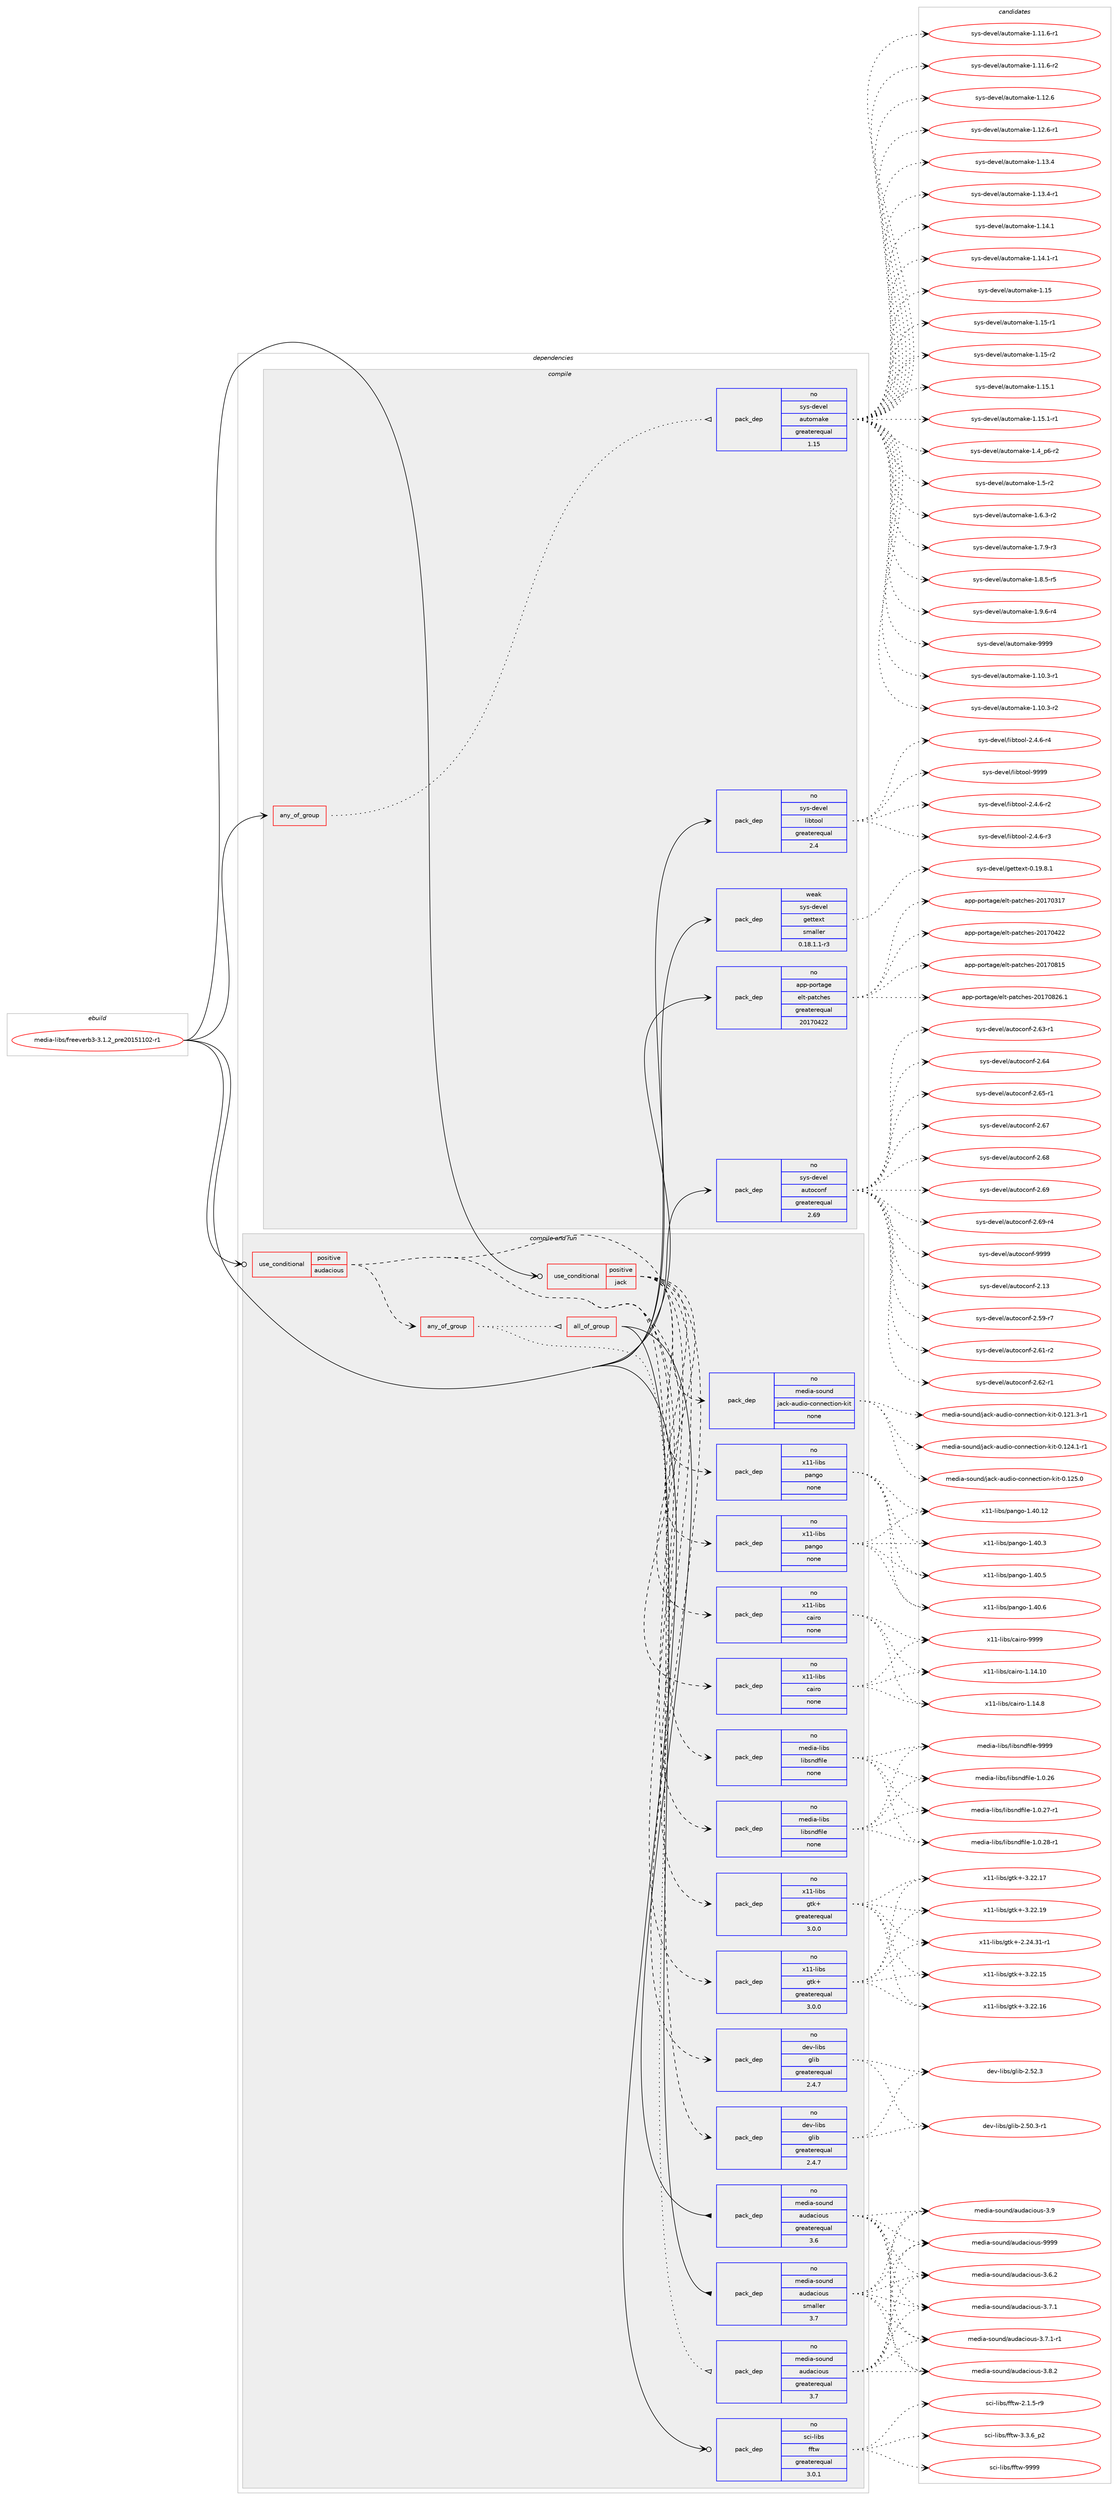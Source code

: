 digraph prolog {

# *************
# Graph options
# *************

newrank=true;
concentrate=true;
compound=true;
graph [rankdir=LR,fontname=Helvetica,fontsize=10,ranksep=1.5];#, ranksep=2.5, nodesep=0.2];
edge  [arrowhead=vee];
node  [fontname=Helvetica,fontsize=10];

# **********
# The ebuild
# **********

subgraph cluster_leftcol {
color=gray;
rank=same;
label=<<i>ebuild</i>>;
id [label="media-libs/freeverb3-3.1.2_pre20151102-r1", color=red, width=4, href="../media-libs/freeverb3-3.1.2_pre20151102-r1.svg"];
}

# ****************
# The dependencies
# ****************

subgraph cluster_midcol {
color=gray;
label=<<i>dependencies</i>>;
subgraph cluster_compile {
fillcolor="#eeeeee";
style=filled;
label=<<i>compile</i>>;
subgraph any5390 {
dependency360379 [label=<<TABLE BORDER="0" CELLBORDER="1" CELLSPACING="0" CELLPADDING="4"><TR><TD CELLPADDING="10">any_of_group</TD></TR></TABLE>>, shape=none, color=red];subgraph pack265943 {
dependency360380 [label=<<TABLE BORDER="0" CELLBORDER="1" CELLSPACING="0" CELLPADDING="4" WIDTH="220"><TR><TD ROWSPAN="6" CELLPADDING="30">pack_dep</TD></TR><TR><TD WIDTH="110">no</TD></TR><TR><TD>sys-devel</TD></TR><TR><TD>automake</TD></TR><TR><TD>greaterequal</TD></TR><TR><TD>1.15</TD></TR></TABLE>>, shape=none, color=blue];
}
dependency360379:e -> dependency360380:w [weight=20,style="dotted",arrowhead="oinv"];
}
id:e -> dependency360379:w [weight=20,style="solid",arrowhead="vee"];
subgraph pack265944 {
dependency360381 [label=<<TABLE BORDER="0" CELLBORDER="1" CELLSPACING="0" CELLPADDING="4" WIDTH="220"><TR><TD ROWSPAN="6" CELLPADDING="30">pack_dep</TD></TR><TR><TD WIDTH="110">no</TD></TR><TR><TD>app-portage</TD></TR><TR><TD>elt-patches</TD></TR><TR><TD>greaterequal</TD></TR><TR><TD>20170422</TD></TR></TABLE>>, shape=none, color=blue];
}
id:e -> dependency360381:w [weight=20,style="solid",arrowhead="vee"];
subgraph pack265945 {
dependency360382 [label=<<TABLE BORDER="0" CELLBORDER="1" CELLSPACING="0" CELLPADDING="4" WIDTH="220"><TR><TD ROWSPAN="6" CELLPADDING="30">pack_dep</TD></TR><TR><TD WIDTH="110">no</TD></TR><TR><TD>sys-devel</TD></TR><TR><TD>autoconf</TD></TR><TR><TD>greaterequal</TD></TR><TR><TD>2.69</TD></TR></TABLE>>, shape=none, color=blue];
}
id:e -> dependency360382:w [weight=20,style="solid",arrowhead="vee"];
subgraph pack265946 {
dependency360383 [label=<<TABLE BORDER="0" CELLBORDER="1" CELLSPACING="0" CELLPADDING="4" WIDTH="220"><TR><TD ROWSPAN="6" CELLPADDING="30">pack_dep</TD></TR><TR><TD WIDTH="110">no</TD></TR><TR><TD>sys-devel</TD></TR><TR><TD>libtool</TD></TR><TR><TD>greaterequal</TD></TR><TR><TD>2.4</TD></TR></TABLE>>, shape=none, color=blue];
}
id:e -> dependency360383:w [weight=20,style="solid",arrowhead="vee"];
subgraph pack265947 {
dependency360384 [label=<<TABLE BORDER="0" CELLBORDER="1" CELLSPACING="0" CELLPADDING="4" WIDTH="220"><TR><TD ROWSPAN="6" CELLPADDING="30">pack_dep</TD></TR><TR><TD WIDTH="110">weak</TD></TR><TR><TD>sys-devel</TD></TR><TR><TD>gettext</TD></TR><TR><TD>smaller</TD></TR><TR><TD>0.18.1.1-r3</TD></TR></TABLE>>, shape=none, color=blue];
}
id:e -> dependency360384:w [weight=20,style="solid",arrowhead="vee"];
}
subgraph cluster_compileandrun {
fillcolor="#eeeeee";
style=filled;
label=<<i>compile and run</i>>;
subgraph cond88918 {
dependency360385 [label=<<TABLE BORDER="0" CELLBORDER="1" CELLSPACING="0" CELLPADDING="4"><TR><TD ROWSPAN="3" CELLPADDING="10">use_conditional</TD></TR><TR><TD>positive</TD></TR><TR><TD>audacious</TD></TR></TABLE>>, shape=none, color=red];
subgraph any5391 {
dependency360386 [label=<<TABLE BORDER="0" CELLBORDER="1" CELLSPACING="0" CELLPADDING="4"><TR><TD CELLPADDING="10">any_of_group</TD></TR></TABLE>>, shape=none, color=red];subgraph pack265948 {
dependency360387 [label=<<TABLE BORDER="0" CELLBORDER="1" CELLSPACING="0" CELLPADDING="4" WIDTH="220"><TR><TD ROWSPAN="6" CELLPADDING="30">pack_dep</TD></TR><TR><TD WIDTH="110">no</TD></TR><TR><TD>media-sound</TD></TR><TR><TD>audacious</TD></TR><TR><TD>greaterequal</TD></TR><TR><TD>3.7</TD></TR></TABLE>>, shape=none, color=blue];
}
dependency360386:e -> dependency360387:w [weight=20,style="dotted",arrowhead="oinv"];
subgraph all131 {
dependency360388 [label=<<TABLE BORDER="0" CELLBORDER="1" CELLSPACING="0" CELLPADDING="4"><TR><TD CELLPADDING="10">all_of_group</TD></TR></TABLE>>, shape=none, color=red];subgraph pack265949 {
dependency360389 [label=<<TABLE BORDER="0" CELLBORDER="1" CELLSPACING="0" CELLPADDING="4" WIDTH="220"><TR><TD ROWSPAN="6" CELLPADDING="30">pack_dep</TD></TR><TR><TD WIDTH="110">no</TD></TR><TR><TD>media-sound</TD></TR><TR><TD>audacious</TD></TR><TR><TD>greaterequal</TD></TR><TR><TD>3.6</TD></TR></TABLE>>, shape=none, color=blue];
}
dependency360388:e -> dependency360389:w [weight=20,style="solid",arrowhead="inv"];
subgraph pack265950 {
dependency360390 [label=<<TABLE BORDER="0" CELLBORDER="1" CELLSPACING="0" CELLPADDING="4" WIDTH="220"><TR><TD ROWSPAN="6" CELLPADDING="30">pack_dep</TD></TR><TR><TD WIDTH="110">no</TD></TR><TR><TD>media-sound</TD></TR><TR><TD>audacious</TD></TR><TR><TD>smaller</TD></TR><TR><TD>3.7</TD></TR></TABLE>>, shape=none, color=blue];
}
dependency360388:e -> dependency360390:w [weight=20,style="solid",arrowhead="inv"];
}
dependency360386:e -> dependency360388:w [weight=20,style="dotted",arrowhead="oinv"];
}
dependency360385:e -> dependency360386:w [weight=20,style="dashed",arrowhead="vee"];
subgraph pack265951 {
dependency360391 [label=<<TABLE BORDER="0" CELLBORDER="1" CELLSPACING="0" CELLPADDING="4" WIDTH="220"><TR><TD ROWSPAN="6" CELLPADDING="30">pack_dep</TD></TR><TR><TD WIDTH="110">no</TD></TR><TR><TD>dev-libs</TD></TR><TR><TD>glib</TD></TR><TR><TD>greaterequal</TD></TR><TR><TD>2.4.7</TD></TR></TABLE>>, shape=none, color=blue];
}
dependency360385:e -> dependency360391:w [weight=20,style="dashed",arrowhead="vee"];
subgraph pack265952 {
dependency360392 [label=<<TABLE BORDER="0" CELLBORDER="1" CELLSPACING="0" CELLPADDING="4" WIDTH="220"><TR><TD ROWSPAN="6" CELLPADDING="30">pack_dep</TD></TR><TR><TD WIDTH="110">no</TD></TR><TR><TD>x11-libs</TD></TR><TR><TD>gtk+</TD></TR><TR><TD>greaterequal</TD></TR><TR><TD>3.0.0</TD></TR></TABLE>>, shape=none, color=blue];
}
dependency360385:e -> dependency360392:w [weight=20,style="dashed",arrowhead="vee"];
subgraph pack265953 {
dependency360393 [label=<<TABLE BORDER="0" CELLBORDER="1" CELLSPACING="0" CELLPADDING="4" WIDTH="220"><TR><TD ROWSPAN="6" CELLPADDING="30">pack_dep</TD></TR><TR><TD WIDTH="110">no</TD></TR><TR><TD>x11-libs</TD></TR><TR><TD>pango</TD></TR><TR><TD>none</TD></TR><TR><TD></TD></TR></TABLE>>, shape=none, color=blue];
}
dependency360385:e -> dependency360393:w [weight=20,style="dashed",arrowhead="vee"];
subgraph pack265954 {
dependency360394 [label=<<TABLE BORDER="0" CELLBORDER="1" CELLSPACING="0" CELLPADDING="4" WIDTH="220"><TR><TD ROWSPAN="6" CELLPADDING="30">pack_dep</TD></TR><TR><TD WIDTH="110">no</TD></TR><TR><TD>x11-libs</TD></TR><TR><TD>cairo</TD></TR><TR><TD>none</TD></TR><TR><TD></TD></TR></TABLE>>, shape=none, color=blue];
}
dependency360385:e -> dependency360394:w [weight=20,style="dashed",arrowhead="vee"];
subgraph pack265955 {
dependency360395 [label=<<TABLE BORDER="0" CELLBORDER="1" CELLSPACING="0" CELLPADDING="4" WIDTH="220"><TR><TD ROWSPAN="6" CELLPADDING="30">pack_dep</TD></TR><TR><TD WIDTH="110">no</TD></TR><TR><TD>media-libs</TD></TR><TR><TD>libsndfile</TD></TR><TR><TD>none</TD></TR><TR><TD></TD></TR></TABLE>>, shape=none, color=blue];
}
dependency360385:e -> dependency360395:w [weight=20,style="dashed",arrowhead="vee"];
}
id:e -> dependency360385:w [weight=20,style="solid",arrowhead="odotvee"];
subgraph cond88919 {
dependency360396 [label=<<TABLE BORDER="0" CELLBORDER="1" CELLSPACING="0" CELLPADDING="4"><TR><TD ROWSPAN="3" CELLPADDING="10">use_conditional</TD></TR><TR><TD>positive</TD></TR><TR><TD>jack</TD></TR></TABLE>>, shape=none, color=red];
subgraph pack265956 {
dependency360397 [label=<<TABLE BORDER="0" CELLBORDER="1" CELLSPACING="0" CELLPADDING="4" WIDTH="220"><TR><TD ROWSPAN="6" CELLPADDING="30">pack_dep</TD></TR><TR><TD WIDTH="110">no</TD></TR><TR><TD>media-sound</TD></TR><TR><TD>jack-audio-connection-kit</TD></TR><TR><TD>none</TD></TR><TR><TD></TD></TR></TABLE>>, shape=none, color=blue];
}
dependency360396:e -> dependency360397:w [weight=20,style="dashed",arrowhead="vee"];
subgraph pack265957 {
dependency360398 [label=<<TABLE BORDER="0" CELLBORDER="1" CELLSPACING="0" CELLPADDING="4" WIDTH="220"><TR><TD ROWSPAN="6" CELLPADDING="30">pack_dep</TD></TR><TR><TD WIDTH="110">no</TD></TR><TR><TD>dev-libs</TD></TR><TR><TD>glib</TD></TR><TR><TD>greaterequal</TD></TR><TR><TD>2.4.7</TD></TR></TABLE>>, shape=none, color=blue];
}
dependency360396:e -> dependency360398:w [weight=20,style="dashed",arrowhead="vee"];
subgraph pack265958 {
dependency360399 [label=<<TABLE BORDER="0" CELLBORDER="1" CELLSPACING="0" CELLPADDING="4" WIDTH="220"><TR><TD ROWSPAN="6" CELLPADDING="30">pack_dep</TD></TR><TR><TD WIDTH="110">no</TD></TR><TR><TD>x11-libs</TD></TR><TR><TD>gtk+</TD></TR><TR><TD>greaterequal</TD></TR><TR><TD>3.0.0</TD></TR></TABLE>>, shape=none, color=blue];
}
dependency360396:e -> dependency360399:w [weight=20,style="dashed",arrowhead="vee"];
subgraph pack265959 {
dependency360400 [label=<<TABLE BORDER="0" CELLBORDER="1" CELLSPACING="0" CELLPADDING="4" WIDTH="220"><TR><TD ROWSPAN="6" CELLPADDING="30">pack_dep</TD></TR><TR><TD WIDTH="110">no</TD></TR><TR><TD>x11-libs</TD></TR><TR><TD>pango</TD></TR><TR><TD>none</TD></TR><TR><TD></TD></TR></TABLE>>, shape=none, color=blue];
}
dependency360396:e -> dependency360400:w [weight=20,style="dashed",arrowhead="vee"];
subgraph pack265960 {
dependency360401 [label=<<TABLE BORDER="0" CELLBORDER="1" CELLSPACING="0" CELLPADDING="4" WIDTH="220"><TR><TD ROWSPAN="6" CELLPADDING="30">pack_dep</TD></TR><TR><TD WIDTH="110">no</TD></TR><TR><TD>x11-libs</TD></TR><TR><TD>cairo</TD></TR><TR><TD>none</TD></TR><TR><TD></TD></TR></TABLE>>, shape=none, color=blue];
}
dependency360396:e -> dependency360401:w [weight=20,style="dashed",arrowhead="vee"];
subgraph pack265961 {
dependency360402 [label=<<TABLE BORDER="0" CELLBORDER="1" CELLSPACING="0" CELLPADDING="4" WIDTH="220"><TR><TD ROWSPAN="6" CELLPADDING="30">pack_dep</TD></TR><TR><TD WIDTH="110">no</TD></TR><TR><TD>media-libs</TD></TR><TR><TD>libsndfile</TD></TR><TR><TD>none</TD></TR><TR><TD></TD></TR></TABLE>>, shape=none, color=blue];
}
dependency360396:e -> dependency360402:w [weight=20,style="dashed",arrowhead="vee"];
}
id:e -> dependency360396:w [weight=20,style="solid",arrowhead="odotvee"];
subgraph pack265962 {
dependency360403 [label=<<TABLE BORDER="0" CELLBORDER="1" CELLSPACING="0" CELLPADDING="4" WIDTH="220"><TR><TD ROWSPAN="6" CELLPADDING="30">pack_dep</TD></TR><TR><TD WIDTH="110">no</TD></TR><TR><TD>sci-libs</TD></TR><TR><TD>fftw</TD></TR><TR><TD>greaterequal</TD></TR><TR><TD>3.0.1</TD></TR></TABLE>>, shape=none, color=blue];
}
id:e -> dependency360403:w [weight=20,style="solid",arrowhead="odotvee"];
}
subgraph cluster_run {
fillcolor="#eeeeee";
style=filled;
label=<<i>run</i>>;
}
}

# **************
# The candidates
# **************

subgraph cluster_choices {
rank=same;
color=gray;
label=<<i>candidates</i>>;

subgraph choice265943 {
color=black;
nodesep=1;
choice11512111545100101118101108479711711611110997107101454946494846514511449 [label="sys-devel/automake-1.10.3-r1", color=red, width=4,href="../sys-devel/automake-1.10.3-r1.svg"];
choice11512111545100101118101108479711711611110997107101454946494846514511450 [label="sys-devel/automake-1.10.3-r2", color=red, width=4,href="../sys-devel/automake-1.10.3-r2.svg"];
choice11512111545100101118101108479711711611110997107101454946494946544511449 [label="sys-devel/automake-1.11.6-r1", color=red, width=4,href="../sys-devel/automake-1.11.6-r1.svg"];
choice11512111545100101118101108479711711611110997107101454946494946544511450 [label="sys-devel/automake-1.11.6-r2", color=red, width=4,href="../sys-devel/automake-1.11.6-r2.svg"];
choice1151211154510010111810110847971171161111099710710145494649504654 [label="sys-devel/automake-1.12.6", color=red, width=4,href="../sys-devel/automake-1.12.6.svg"];
choice11512111545100101118101108479711711611110997107101454946495046544511449 [label="sys-devel/automake-1.12.6-r1", color=red, width=4,href="../sys-devel/automake-1.12.6-r1.svg"];
choice1151211154510010111810110847971171161111099710710145494649514652 [label="sys-devel/automake-1.13.4", color=red, width=4,href="../sys-devel/automake-1.13.4.svg"];
choice11512111545100101118101108479711711611110997107101454946495146524511449 [label="sys-devel/automake-1.13.4-r1", color=red, width=4,href="../sys-devel/automake-1.13.4-r1.svg"];
choice1151211154510010111810110847971171161111099710710145494649524649 [label="sys-devel/automake-1.14.1", color=red, width=4,href="../sys-devel/automake-1.14.1.svg"];
choice11512111545100101118101108479711711611110997107101454946495246494511449 [label="sys-devel/automake-1.14.1-r1", color=red, width=4,href="../sys-devel/automake-1.14.1-r1.svg"];
choice115121115451001011181011084797117116111109971071014549464953 [label="sys-devel/automake-1.15", color=red, width=4,href="../sys-devel/automake-1.15.svg"];
choice1151211154510010111810110847971171161111099710710145494649534511449 [label="sys-devel/automake-1.15-r1", color=red, width=4,href="../sys-devel/automake-1.15-r1.svg"];
choice1151211154510010111810110847971171161111099710710145494649534511450 [label="sys-devel/automake-1.15-r2", color=red, width=4,href="../sys-devel/automake-1.15-r2.svg"];
choice1151211154510010111810110847971171161111099710710145494649534649 [label="sys-devel/automake-1.15.1", color=red, width=4,href="../sys-devel/automake-1.15.1.svg"];
choice11512111545100101118101108479711711611110997107101454946495346494511449 [label="sys-devel/automake-1.15.1-r1", color=red, width=4,href="../sys-devel/automake-1.15.1-r1.svg"];
choice115121115451001011181011084797117116111109971071014549465295112544511450 [label="sys-devel/automake-1.4_p6-r2", color=red, width=4,href="../sys-devel/automake-1.4_p6-r2.svg"];
choice11512111545100101118101108479711711611110997107101454946534511450 [label="sys-devel/automake-1.5-r2", color=red, width=4,href="../sys-devel/automake-1.5-r2.svg"];
choice115121115451001011181011084797117116111109971071014549465446514511450 [label="sys-devel/automake-1.6.3-r2", color=red, width=4,href="../sys-devel/automake-1.6.3-r2.svg"];
choice115121115451001011181011084797117116111109971071014549465546574511451 [label="sys-devel/automake-1.7.9-r3", color=red, width=4,href="../sys-devel/automake-1.7.9-r3.svg"];
choice115121115451001011181011084797117116111109971071014549465646534511453 [label="sys-devel/automake-1.8.5-r5", color=red, width=4,href="../sys-devel/automake-1.8.5-r5.svg"];
choice115121115451001011181011084797117116111109971071014549465746544511452 [label="sys-devel/automake-1.9.6-r4", color=red, width=4,href="../sys-devel/automake-1.9.6-r4.svg"];
choice115121115451001011181011084797117116111109971071014557575757 [label="sys-devel/automake-9999", color=red, width=4,href="../sys-devel/automake-9999.svg"];
dependency360380:e -> choice11512111545100101118101108479711711611110997107101454946494846514511449:w [style=dotted,weight="100"];
dependency360380:e -> choice11512111545100101118101108479711711611110997107101454946494846514511450:w [style=dotted,weight="100"];
dependency360380:e -> choice11512111545100101118101108479711711611110997107101454946494946544511449:w [style=dotted,weight="100"];
dependency360380:e -> choice11512111545100101118101108479711711611110997107101454946494946544511450:w [style=dotted,weight="100"];
dependency360380:e -> choice1151211154510010111810110847971171161111099710710145494649504654:w [style=dotted,weight="100"];
dependency360380:e -> choice11512111545100101118101108479711711611110997107101454946495046544511449:w [style=dotted,weight="100"];
dependency360380:e -> choice1151211154510010111810110847971171161111099710710145494649514652:w [style=dotted,weight="100"];
dependency360380:e -> choice11512111545100101118101108479711711611110997107101454946495146524511449:w [style=dotted,weight="100"];
dependency360380:e -> choice1151211154510010111810110847971171161111099710710145494649524649:w [style=dotted,weight="100"];
dependency360380:e -> choice11512111545100101118101108479711711611110997107101454946495246494511449:w [style=dotted,weight="100"];
dependency360380:e -> choice115121115451001011181011084797117116111109971071014549464953:w [style=dotted,weight="100"];
dependency360380:e -> choice1151211154510010111810110847971171161111099710710145494649534511449:w [style=dotted,weight="100"];
dependency360380:e -> choice1151211154510010111810110847971171161111099710710145494649534511450:w [style=dotted,weight="100"];
dependency360380:e -> choice1151211154510010111810110847971171161111099710710145494649534649:w [style=dotted,weight="100"];
dependency360380:e -> choice11512111545100101118101108479711711611110997107101454946495346494511449:w [style=dotted,weight="100"];
dependency360380:e -> choice115121115451001011181011084797117116111109971071014549465295112544511450:w [style=dotted,weight="100"];
dependency360380:e -> choice11512111545100101118101108479711711611110997107101454946534511450:w [style=dotted,weight="100"];
dependency360380:e -> choice115121115451001011181011084797117116111109971071014549465446514511450:w [style=dotted,weight="100"];
dependency360380:e -> choice115121115451001011181011084797117116111109971071014549465546574511451:w [style=dotted,weight="100"];
dependency360380:e -> choice115121115451001011181011084797117116111109971071014549465646534511453:w [style=dotted,weight="100"];
dependency360380:e -> choice115121115451001011181011084797117116111109971071014549465746544511452:w [style=dotted,weight="100"];
dependency360380:e -> choice115121115451001011181011084797117116111109971071014557575757:w [style=dotted,weight="100"];
}
subgraph choice265944 {
color=black;
nodesep=1;
choice97112112451121111141169710310147101108116451129711699104101115455048495548514955 [label="app-portage/elt-patches-20170317", color=red, width=4,href="../app-portage/elt-patches-20170317.svg"];
choice97112112451121111141169710310147101108116451129711699104101115455048495548525050 [label="app-portage/elt-patches-20170422", color=red, width=4,href="../app-portage/elt-patches-20170422.svg"];
choice97112112451121111141169710310147101108116451129711699104101115455048495548564953 [label="app-portage/elt-patches-20170815", color=red, width=4,href="../app-portage/elt-patches-20170815.svg"];
choice971121124511211111411697103101471011081164511297116991041011154550484955485650544649 [label="app-portage/elt-patches-20170826.1", color=red, width=4,href="../app-portage/elt-patches-20170826.1.svg"];
dependency360381:e -> choice97112112451121111141169710310147101108116451129711699104101115455048495548514955:w [style=dotted,weight="100"];
dependency360381:e -> choice97112112451121111141169710310147101108116451129711699104101115455048495548525050:w [style=dotted,weight="100"];
dependency360381:e -> choice97112112451121111141169710310147101108116451129711699104101115455048495548564953:w [style=dotted,weight="100"];
dependency360381:e -> choice971121124511211111411697103101471011081164511297116991041011154550484955485650544649:w [style=dotted,weight="100"];
}
subgraph choice265945 {
color=black;
nodesep=1;
choice115121115451001011181011084797117116111991111101024550464951 [label="sys-devel/autoconf-2.13", color=red, width=4,href="../sys-devel/autoconf-2.13.svg"];
choice1151211154510010111810110847971171161119911111010245504653574511455 [label="sys-devel/autoconf-2.59-r7", color=red, width=4,href="../sys-devel/autoconf-2.59-r7.svg"];
choice1151211154510010111810110847971171161119911111010245504654494511450 [label="sys-devel/autoconf-2.61-r2", color=red, width=4,href="../sys-devel/autoconf-2.61-r2.svg"];
choice1151211154510010111810110847971171161119911111010245504654504511449 [label="sys-devel/autoconf-2.62-r1", color=red, width=4,href="../sys-devel/autoconf-2.62-r1.svg"];
choice1151211154510010111810110847971171161119911111010245504654514511449 [label="sys-devel/autoconf-2.63-r1", color=red, width=4,href="../sys-devel/autoconf-2.63-r1.svg"];
choice115121115451001011181011084797117116111991111101024550465452 [label="sys-devel/autoconf-2.64", color=red, width=4,href="../sys-devel/autoconf-2.64.svg"];
choice1151211154510010111810110847971171161119911111010245504654534511449 [label="sys-devel/autoconf-2.65-r1", color=red, width=4,href="../sys-devel/autoconf-2.65-r1.svg"];
choice115121115451001011181011084797117116111991111101024550465455 [label="sys-devel/autoconf-2.67", color=red, width=4,href="../sys-devel/autoconf-2.67.svg"];
choice115121115451001011181011084797117116111991111101024550465456 [label="sys-devel/autoconf-2.68", color=red, width=4,href="../sys-devel/autoconf-2.68.svg"];
choice115121115451001011181011084797117116111991111101024550465457 [label="sys-devel/autoconf-2.69", color=red, width=4,href="../sys-devel/autoconf-2.69.svg"];
choice1151211154510010111810110847971171161119911111010245504654574511452 [label="sys-devel/autoconf-2.69-r4", color=red, width=4,href="../sys-devel/autoconf-2.69-r4.svg"];
choice115121115451001011181011084797117116111991111101024557575757 [label="sys-devel/autoconf-9999", color=red, width=4,href="../sys-devel/autoconf-9999.svg"];
dependency360382:e -> choice115121115451001011181011084797117116111991111101024550464951:w [style=dotted,weight="100"];
dependency360382:e -> choice1151211154510010111810110847971171161119911111010245504653574511455:w [style=dotted,weight="100"];
dependency360382:e -> choice1151211154510010111810110847971171161119911111010245504654494511450:w [style=dotted,weight="100"];
dependency360382:e -> choice1151211154510010111810110847971171161119911111010245504654504511449:w [style=dotted,weight="100"];
dependency360382:e -> choice1151211154510010111810110847971171161119911111010245504654514511449:w [style=dotted,weight="100"];
dependency360382:e -> choice115121115451001011181011084797117116111991111101024550465452:w [style=dotted,weight="100"];
dependency360382:e -> choice1151211154510010111810110847971171161119911111010245504654534511449:w [style=dotted,weight="100"];
dependency360382:e -> choice115121115451001011181011084797117116111991111101024550465455:w [style=dotted,weight="100"];
dependency360382:e -> choice115121115451001011181011084797117116111991111101024550465456:w [style=dotted,weight="100"];
dependency360382:e -> choice115121115451001011181011084797117116111991111101024550465457:w [style=dotted,weight="100"];
dependency360382:e -> choice1151211154510010111810110847971171161119911111010245504654574511452:w [style=dotted,weight="100"];
dependency360382:e -> choice115121115451001011181011084797117116111991111101024557575757:w [style=dotted,weight="100"];
}
subgraph choice265946 {
color=black;
nodesep=1;
choice1151211154510010111810110847108105981161111111084550465246544511450 [label="sys-devel/libtool-2.4.6-r2", color=red, width=4,href="../sys-devel/libtool-2.4.6-r2.svg"];
choice1151211154510010111810110847108105981161111111084550465246544511451 [label="sys-devel/libtool-2.4.6-r3", color=red, width=4,href="../sys-devel/libtool-2.4.6-r3.svg"];
choice1151211154510010111810110847108105981161111111084550465246544511452 [label="sys-devel/libtool-2.4.6-r4", color=red, width=4,href="../sys-devel/libtool-2.4.6-r4.svg"];
choice1151211154510010111810110847108105981161111111084557575757 [label="sys-devel/libtool-9999", color=red, width=4,href="../sys-devel/libtool-9999.svg"];
dependency360383:e -> choice1151211154510010111810110847108105981161111111084550465246544511450:w [style=dotted,weight="100"];
dependency360383:e -> choice1151211154510010111810110847108105981161111111084550465246544511451:w [style=dotted,weight="100"];
dependency360383:e -> choice1151211154510010111810110847108105981161111111084550465246544511452:w [style=dotted,weight="100"];
dependency360383:e -> choice1151211154510010111810110847108105981161111111084557575757:w [style=dotted,weight="100"];
}
subgraph choice265947 {
color=black;
nodesep=1;
choice1151211154510010111810110847103101116116101120116454846495746564649 [label="sys-devel/gettext-0.19.8.1", color=red, width=4,href="../sys-devel/gettext-0.19.8.1.svg"];
dependency360384:e -> choice1151211154510010111810110847103101116116101120116454846495746564649:w [style=dotted,weight="100"];
}
subgraph choice265948 {
color=black;
nodesep=1;
choice109101100105974511511111711010047971171009799105111117115455146544650 [label="media-sound/audacious-3.6.2", color=red, width=4,href="../media-sound/audacious-3.6.2.svg"];
choice109101100105974511511111711010047971171009799105111117115455146554649 [label="media-sound/audacious-3.7.1", color=red, width=4,href="../media-sound/audacious-3.7.1.svg"];
choice1091011001059745115111117110100479711710097991051111171154551465546494511449 [label="media-sound/audacious-3.7.1-r1", color=red, width=4,href="../media-sound/audacious-3.7.1-r1.svg"];
choice109101100105974511511111711010047971171009799105111117115455146564650 [label="media-sound/audacious-3.8.2", color=red, width=4,href="../media-sound/audacious-3.8.2.svg"];
choice10910110010597451151111171101004797117100979910511111711545514657 [label="media-sound/audacious-3.9", color=red, width=4,href="../media-sound/audacious-3.9.svg"];
choice1091011001059745115111117110100479711710097991051111171154557575757 [label="media-sound/audacious-9999", color=red, width=4,href="../media-sound/audacious-9999.svg"];
dependency360387:e -> choice109101100105974511511111711010047971171009799105111117115455146544650:w [style=dotted,weight="100"];
dependency360387:e -> choice109101100105974511511111711010047971171009799105111117115455146554649:w [style=dotted,weight="100"];
dependency360387:e -> choice1091011001059745115111117110100479711710097991051111171154551465546494511449:w [style=dotted,weight="100"];
dependency360387:e -> choice109101100105974511511111711010047971171009799105111117115455146564650:w [style=dotted,weight="100"];
dependency360387:e -> choice10910110010597451151111171101004797117100979910511111711545514657:w [style=dotted,weight="100"];
dependency360387:e -> choice1091011001059745115111117110100479711710097991051111171154557575757:w [style=dotted,weight="100"];
}
subgraph choice265949 {
color=black;
nodesep=1;
choice109101100105974511511111711010047971171009799105111117115455146544650 [label="media-sound/audacious-3.6.2", color=red, width=4,href="../media-sound/audacious-3.6.2.svg"];
choice109101100105974511511111711010047971171009799105111117115455146554649 [label="media-sound/audacious-3.7.1", color=red, width=4,href="../media-sound/audacious-3.7.1.svg"];
choice1091011001059745115111117110100479711710097991051111171154551465546494511449 [label="media-sound/audacious-3.7.1-r1", color=red, width=4,href="../media-sound/audacious-3.7.1-r1.svg"];
choice109101100105974511511111711010047971171009799105111117115455146564650 [label="media-sound/audacious-3.8.2", color=red, width=4,href="../media-sound/audacious-3.8.2.svg"];
choice10910110010597451151111171101004797117100979910511111711545514657 [label="media-sound/audacious-3.9", color=red, width=4,href="../media-sound/audacious-3.9.svg"];
choice1091011001059745115111117110100479711710097991051111171154557575757 [label="media-sound/audacious-9999", color=red, width=4,href="../media-sound/audacious-9999.svg"];
dependency360389:e -> choice109101100105974511511111711010047971171009799105111117115455146544650:w [style=dotted,weight="100"];
dependency360389:e -> choice109101100105974511511111711010047971171009799105111117115455146554649:w [style=dotted,weight="100"];
dependency360389:e -> choice1091011001059745115111117110100479711710097991051111171154551465546494511449:w [style=dotted,weight="100"];
dependency360389:e -> choice109101100105974511511111711010047971171009799105111117115455146564650:w [style=dotted,weight="100"];
dependency360389:e -> choice10910110010597451151111171101004797117100979910511111711545514657:w [style=dotted,weight="100"];
dependency360389:e -> choice1091011001059745115111117110100479711710097991051111171154557575757:w [style=dotted,weight="100"];
}
subgraph choice265950 {
color=black;
nodesep=1;
choice109101100105974511511111711010047971171009799105111117115455146544650 [label="media-sound/audacious-3.6.2", color=red, width=4,href="../media-sound/audacious-3.6.2.svg"];
choice109101100105974511511111711010047971171009799105111117115455146554649 [label="media-sound/audacious-3.7.1", color=red, width=4,href="../media-sound/audacious-3.7.1.svg"];
choice1091011001059745115111117110100479711710097991051111171154551465546494511449 [label="media-sound/audacious-3.7.1-r1", color=red, width=4,href="../media-sound/audacious-3.7.1-r1.svg"];
choice109101100105974511511111711010047971171009799105111117115455146564650 [label="media-sound/audacious-3.8.2", color=red, width=4,href="../media-sound/audacious-3.8.2.svg"];
choice10910110010597451151111171101004797117100979910511111711545514657 [label="media-sound/audacious-3.9", color=red, width=4,href="../media-sound/audacious-3.9.svg"];
choice1091011001059745115111117110100479711710097991051111171154557575757 [label="media-sound/audacious-9999", color=red, width=4,href="../media-sound/audacious-9999.svg"];
dependency360390:e -> choice109101100105974511511111711010047971171009799105111117115455146544650:w [style=dotted,weight="100"];
dependency360390:e -> choice109101100105974511511111711010047971171009799105111117115455146554649:w [style=dotted,weight="100"];
dependency360390:e -> choice1091011001059745115111117110100479711710097991051111171154551465546494511449:w [style=dotted,weight="100"];
dependency360390:e -> choice109101100105974511511111711010047971171009799105111117115455146564650:w [style=dotted,weight="100"];
dependency360390:e -> choice10910110010597451151111171101004797117100979910511111711545514657:w [style=dotted,weight="100"];
dependency360390:e -> choice1091011001059745115111117110100479711710097991051111171154557575757:w [style=dotted,weight="100"];
}
subgraph choice265951 {
color=black;
nodesep=1;
choice10010111845108105981154710310810598455046534846514511449 [label="dev-libs/glib-2.50.3-r1", color=red, width=4,href="../dev-libs/glib-2.50.3-r1.svg"];
choice1001011184510810598115471031081059845504653504651 [label="dev-libs/glib-2.52.3", color=red, width=4,href="../dev-libs/glib-2.52.3.svg"];
dependency360391:e -> choice10010111845108105981154710310810598455046534846514511449:w [style=dotted,weight="100"];
dependency360391:e -> choice1001011184510810598115471031081059845504653504651:w [style=dotted,weight="100"];
}
subgraph choice265952 {
color=black;
nodesep=1;
choice12049494510810598115471031161074345504650524651494511449 [label="x11-libs/gtk+-2.24.31-r1", color=red, width=4,href="../x11-libs/gtk+-2.24.31-r1.svg"];
choice1204949451081059811547103116107434551465050464953 [label="x11-libs/gtk+-3.22.15", color=red, width=4,href="../x11-libs/gtk+-3.22.15.svg"];
choice1204949451081059811547103116107434551465050464954 [label="x11-libs/gtk+-3.22.16", color=red, width=4,href="../x11-libs/gtk+-3.22.16.svg"];
choice1204949451081059811547103116107434551465050464955 [label="x11-libs/gtk+-3.22.17", color=red, width=4,href="../x11-libs/gtk+-3.22.17.svg"];
choice1204949451081059811547103116107434551465050464957 [label="x11-libs/gtk+-3.22.19", color=red, width=4,href="../x11-libs/gtk+-3.22.19.svg"];
dependency360392:e -> choice12049494510810598115471031161074345504650524651494511449:w [style=dotted,weight="100"];
dependency360392:e -> choice1204949451081059811547103116107434551465050464953:w [style=dotted,weight="100"];
dependency360392:e -> choice1204949451081059811547103116107434551465050464954:w [style=dotted,weight="100"];
dependency360392:e -> choice1204949451081059811547103116107434551465050464955:w [style=dotted,weight="100"];
dependency360392:e -> choice1204949451081059811547103116107434551465050464957:w [style=dotted,weight="100"];
}
subgraph choice265953 {
color=black;
nodesep=1;
choice1204949451081059811547112971101031114549465248464950 [label="x11-libs/pango-1.40.12", color=red, width=4,href="../x11-libs/pango-1.40.12.svg"];
choice12049494510810598115471129711010311145494652484651 [label="x11-libs/pango-1.40.3", color=red, width=4,href="../x11-libs/pango-1.40.3.svg"];
choice12049494510810598115471129711010311145494652484653 [label="x11-libs/pango-1.40.5", color=red, width=4,href="../x11-libs/pango-1.40.5.svg"];
choice12049494510810598115471129711010311145494652484654 [label="x11-libs/pango-1.40.6", color=red, width=4,href="../x11-libs/pango-1.40.6.svg"];
dependency360393:e -> choice1204949451081059811547112971101031114549465248464950:w [style=dotted,weight="100"];
dependency360393:e -> choice12049494510810598115471129711010311145494652484651:w [style=dotted,weight="100"];
dependency360393:e -> choice12049494510810598115471129711010311145494652484653:w [style=dotted,weight="100"];
dependency360393:e -> choice12049494510810598115471129711010311145494652484654:w [style=dotted,weight="100"];
}
subgraph choice265954 {
color=black;
nodesep=1;
choice120494945108105981154799971051141114549464952464948 [label="x11-libs/cairo-1.14.10", color=red, width=4,href="../x11-libs/cairo-1.14.10.svg"];
choice1204949451081059811547999710511411145494649524656 [label="x11-libs/cairo-1.14.8", color=red, width=4,href="../x11-libs/cairo-1.14.8.svg"];
choice120494945108105981154799971051141114557575757 [label="x11-libs/cairo-9999", color=red, width=4,href="../x11-libs/cairo-9999.svg"];
dependency360394:e -> choice120494945108105981154799971051141114549464952464948:w [style=dotted,weight="100"];
dependency360394:e -> choice1204949451081059811547999710511411145494649524656:w [style=dotted,weight="100"];
dependency360394:e -> choice120494945108105981154799971051141114557575757:w [style=dotted,weight="100"];
}
subgraph choice265955 {
color=black;
nodesep=1;
choice109101100105974510810598115471081059811511010010210510810145494648465054 [label="media-libs/libsndfile-1.0.26", color=red, width=4,href="../media-libs/libsndfile-1.0.26.svg"];
choice1091011001059745108105981154710810598115110100102105108101454946484650554511449 [label="media-libs/libsndfile-1.0.27-r1", color=red, width=4,href="../media-libs/libsndfile-1.0.27-r1.svg"];
choice1091011001059745108105981154710810598115110100102105108101454946484650564511449 [label="media-libs/libsndfile-1.0.28-r1", color=red, width=4,href="../media-libs/libsndfile-1.0.28-r1.svg"];
choice10910110010597451081059811547108105981151101001021051081014557575757 [label="media-libs/libsndfile-9999", color=red, width=4,href="../media-libs/libsndfile-9999.svg"];
dependency360395:e -> choice109101100105974510810598115471081059811511010010210510810145494648465054:w [style=dotted,weight="100"];
dependency360395:e -> choice1091011001059745108105981154710810598115110100102105108101454946484650554511449:w [style=dotted,weight="100"];
dependency360395:e -> choice1091011001059745108105981154710810598115110100102105108101454946484650564511449:w [style=dotted,weight="100"];
dependency360395:e -> choice10910110010597451081059811547108105981151101001021051081014557575757:w [style=dotted,weight="100"];
}
subgraph choice265956 {
color=black;
nodesep=1;
choice109101100105974511511111711010047106979910745971171001051114599111110110101991161051111104510710511645484649504946514511449 [label="media-sound/jack-audio-connection-kit-0.121.3-r1", color=red, width=4,href="../media-sound/jack-audio-connection-kit-0.121.3-r1.svg"];
choice109101100105974511511111711010047106979910745971171001051114599111110110101991161051111104510710511645484649505246494511449 [label="media-sound/jack-audio-connection-kit-0.124.1-r1", color=red, width=4,href="../media-sound/jack-audio-connection-kit-0.124.1-r1.svg"];
choice10910110010597451151111171101004710697991074597117100105111459911111011010199116105111110451071051164548464950534648 [label="media-sound/jack-audio-connection-kit-0.125.0", color=red, width=4,href="../media-sound/jack-audio-connection-kit-0.125.0.svg"];
dependency360397:e -> choice109101100105974511511111711010047106979910745971171001051114599111110110101991161051111104510710511645484649504946514511449:w [style=dotted,weight="100"];
dependency360397:e -> choice109101100105974511511111711010047106979910745971171001051114599111110110101991161051111104510710511645484649505246494511449:w [style=dotted,weight="100"];
dependency360397:e -> choice10910110010597451151111171101004710697991074597117100105111459911111011010199116105111110451071051164548464950534648:w [style=dotted,weight="100"];
}
subgraph choice265957 {
color=black;
nodesep=1;
choice10010111845108105981154710310810598455046534846514511449 [label="dev-libs/glib-2.50.3-r1", color=red, width=4,href="../dev-libs/glib-2.50.3-r1.svg"];
choice1001011184510810598115471031081059845504653504651 [label="dev-libs/glib-2.52.3", color=red, width=4,href="../dev-libs/glib-2.52.3.svg"];
dependency360398:e -> choice10010111845108105981154710310810598455046534846514511449:w [style=dotted,weight="100"];
dependency360398:e -> choice1001011184510810598115471031081059845504653504651:w [style=dotted,weight="100"];
}
subgraph choice265958 {
color=black;
nodesep=1;
choice12049494510810598115471031161074345504650524651494511449 [label="x11-libs/gtk+-2.24.31-r1", color=red, width=4,href="../x11-libs/gtk+-2.24.31-r1.svg"];
choice1204949451081059811547103116107434551465050464953 [label="x11-libs/gtk+-3.22.15", color=red, width=4,href="../x11-libs/gtk+-3.22.15.svg"];
choice1204949451081059811547103116107434551465050464954 [label="x11-libs/gtk+-3.22.16", color=red, width=4,href="../x11-libs/gtk+-3.22.16.svg"];
choice1204949451081059811547103116107434551465050464955 [label="x11-libs/gtk+-3.22.17", color=red, width=4,href="../x11-libs/gtk+-3.22.17.svg"];
choice1204949451081059811547103116107434551465050464957 [label="x11-libs/gtk+-3.22.19", color=red, width=4,href="../x11-libs/gtk+-3.22.19.svg"];
dependency360399:e -> choice12049494510810598115471031161074345504650524651494511449:w [style=dotted,weight="100"];
dependency360399:e -> choice1204949451081059811547103116107434551465050464953:w [style=dotted,weight="100"];
dependency360399:e -> choice1204949451081059811547103116107434551465050464954:w [style=dotted,weight="100"];
dependency360399:e -> choice1204949451081059811547103116107434551465050464955:w [style=dotted,weight="100"];
dependency360399:e -> choice1204949451081059811547103116107434551465050464957:w [style=dotted,weight="100"];
}
subgraph choice265959 {
color=black;
nodesep=1;
choice1204949451081059811547112971101031114549465248464950 [label="x11-libs/pango-1.40.12", color=red, width=4,href="../x11-libs/pango-1.40.12.svg"];
choice12049494510810598115471129711010311145494652484651 [label="x11-libs/pango-1.40.3", color=red, width=4,href="../x11-libs/pango-1.40.3.svg"];
choice12049494510810598115471129711010311145494652484653 [label="x11-libs/pango-1.40.5", color=red, width=4,href="../x11-libs/pango-1.40.5.svg"];
choice12049494510810598115471129711010311145494652484654 [label="x11-libs/pango-1.40.6", color=red, width=4,href="../x11-libs/pango-1.40.6.svg"];
dependency360400:e -> choice1204949451081059811547112971101031114549465248464950:w [style=dotted,weight="100"];
dependency360400:e -> choice12049494510810598115471129711010311145494652484651:w [style=dotted,weight="100"];
dependency360400:e -> choice12049494510810598115471129711010311145494652484653:w [style=dotted,weight="100"];
dependency360400:e -> choice12049494510810598115471129711010311145494652484654:w [style=dotted,weight="100"];
}
subgraph choice265960 {
color=black;
nodesep=1;
choice120494945108105981154799971051141114549464952464948 [label="x11-libs/cairo-1.14.10", color=red, width=4,href="../x11-libs/cairo-1.14.10.svg"];
choice1204949451081059811547999710511411145494649524656 [label="x11-libs/cairo-1.14.8", color=red, width=4,href="../x11-libs/cairo-1.14.8.svg"];
choice120494945108105981154799971051141114557575757 [label="x11-libs/cairo-9999", color=red, width=4,href="../x11-libs/cairo-9999.svg"];
dependency360401:e -> choice120494945108105981154799971051141114549464952464948:w [style=dotted,weight="100"];
dependency360401:e -> choice1204949451081059811547999710511411145494649524656:w [style=dotted,weight="100"];
dependency360401:e -> choice120494945108105981154799971051141114557575757:w [style=dotted,weight="100"];
}
subgraph choice265961 {
color=black;
nodesep=1;
choice109101100105974510810598115471081059811511010010210510810145494648465054 [label="media-libs/libsndfile-1.0.26", color=red, width=4,href="../media-libs/libsndfile-1.0.26.svg"];
choice1091011001059745108105981154710810598115110100102105108101454946484650554511449 [label="media-libs/libsndfile-1.0.27-r1", color=red, width=4,href="../media-libs/libsndfile-1.0.27-r1.svg"];
choice1091011001059745108105981154710810598115110100102105108101454946484650564511449 [label="media-libs/libsndfile-1.0.28-r1", color=red, width=4,href="../media-libs/libsndfile-1.0.28-r1.svg"];
choice10910110010597451081059811547108105981151101001021051081014557575757 [label="media-libs/libsndfile-9999", color=red, width=4,href="../media-libs/libsndfile-9999.svg"];
dependency360402:e -> choice109101100105974510810598115471081059811511010010210510810145494648465054:w [style=dotted,weight="100"];
dependency360402:e -> choice1091011001059745108105981154710810598115110100102105108101454946484650554511449:w [style=dotted,weight="100"];
dependency360402:e -> choice1091011001059745108105981154710810598115110100102105108101454946484650564511449:w [style=dotted,weight="100"];
dependency360402:e -> choice10910110010597451081059811547108105981151101001021051081014557575757:w [style=dotted,weight="100"];
}
subgraph choice265962 {
color=black;
nodesep=1;
choice115991054510810598115471021021161194550464946534511457 [label="sci-libs/fftw-2.1.5-r9", color=red, width=4,href="../sci-libs/fftw-2.1.5-r9.svg"];
choice115991054510810598115471021021161194551465146549511250 [label="sci-libs/fftw-3.3.6_p2", color=red, width=4,href="../sci-libs/fftw-3.3.6_p2.svg"];
choice115991054510810598115471021021161194557575757 [label="sci-libs/fftw-9999", color=red, width=4,href="../sci-libs/fftw-9999.svg"];
dependency360403:e -> choice115991054510810598115471021021161194550464946534511457:w [style=dotted,weight="100"];
dependency360403:e -> choice115991054510810598115471021021161194551465146549511250:w [style=dotted,weight="100"];
dependency360403:e -> choice115991054510810598115471021021161194557575757:w [style=dotted,weight="100"];
}
}

}
